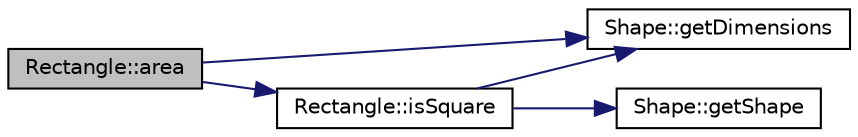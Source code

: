 digraph "Rectangle::area"
{
  edge [fontname="Helvetica",fontsize="10",labelfontname="Helvetica",labelfontsize="10"];
  node [fontname="Helvetica",fontsize="10",shape=record];
  rankdir="LR";
  Node1 [label="Rectangle::area",height=0.2,width=0.4,color="black", fillcolor="grey75", style="filled", fontcolor="black"];
  Node1 -> Node2 [color="midnightblue",fontsize="10",style="solid",fontname="Helvetica"];
  Node2 [label="Rectangle::isSquare",height=0.2,width=0.4,color="black", fillcolor="white", style="filled",URL="$classRectangle.html#a58c892d7b46615ac694d7041b0dfc2e3",tooltip="Method isSquare: Class Rectangle  This method will check if a rectangle is also a square..."];
  Node2 -> Node3 [color="midnightblue",fontsize="10",style="solid",fontname="Helvetica"];
  Node3 [label="Shape::getDimensions",height=0.2,width=0.4,color="black", fillcolor="white", style="filled",URL="$classShape.html#a6ab7f82dd146b522b981fd5b5451f3dd",tooltip="Method getDimensions: Class Shape  This method will return the vector of ints which stores the dimens..."];
  Node2 -> Node4 [color="midnightblue",fontsize="10",style="solid",fontname="Helvetica"];
  Node4 [label="Shape::getShape",height=0.2,width=0.4,color="black", fillcolor="white", style="filled",URL="$classShape.html#a558bed85fed8077108f17fe4c7ce38aa",tooltip="Method getShape: Class Shape  This method will return the ShapeType of the calling shape..."];
  Node1 -> Node3 [color="midnightblue",fontsize="10",style="solid",fontname="Helvetica"];
}
